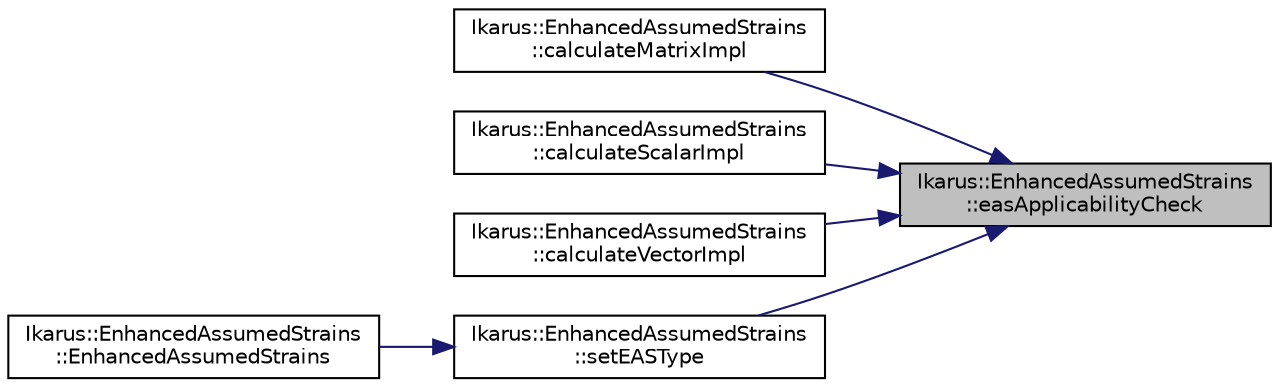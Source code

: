 digraph "Ikarus::EnhancedAssumedStrains::easApplicabilityCheck"
{
 // LATEX_PDF_SIZE
  edge [fontname="Helvetica",fontsize="10",labelfontname="Helvetica",labelfontsize="10"];
  node [fontname="Helvetica",fontsize="10",shape=record];
  rankdir="RL";
  Node1 [label="Ikarus::EnhancedAssumedStrains\l::easApplicabilityCheck",height=0.2,width=0.4,color="black", fillcolor="grey75", style="filled", fontcolor="black",tooltip=" "];
  Node1 -> Node2 [dir="back",color="midnightblue",fontsize="10",style="solid"];
  Node2 [label="Ikarus::EnhancedAssumedStrains\l::calculateMatrixImpl",height=0.2,width=0.4,color="black", fillcolor="white", style="filled",URL="$a01405.html#a41688f59fef9934faee1209a9c7d46b7",tooltip=" "];
  Node1 -> Node3 [dir="back",color="midnightblue",fontsize="10",style="solid"];
  Node3 [label="Ikarus::EnhancedAssumedStrains\l::calculateScalarImpl",height=0.2,width=0.4,color="black", fillcolor="white", style="filled",URL="$a01405.html#ae18c38ea736547657bf0dc6a93414d31",tooltip=" "];
  Node1 -> Node4 [dir="back",color="midnightblue",fontsize="10",style="solid"];
  Node4 [label="Ikarus::EnhancedAssumedStrains\l::calculateVectorImpl",height=0.2,width=0.4,color="black", fillcolor="white", style="filled",URL="$a01405.html#a9febb77b55a78ae825f8627d2ad1e8c7",tooltip=" "];
  Node1 -> Node5 [dir="back",color="midnightblue",fontsize="10",style="solid"];
  Node5 [label="Ikarus::EnhancedAssumedStrains\l::setEASType",height=0.2,width=0.4,color="black", fillcolor="white", style="filled",URL="$a01405.html#adda3bf7e9e3e6a6bdadab56e5d69a878",tooltip="Sets the EAS type for 2D elements."];
  Node5 -> Node6 [dir="back",color="midnightblue",fontsize="10",style="solid"];
  Node6 [label="Ikarus::EnhancedAssumedStrains\l::EnhancedAssumedStrains",height=0.2,width=0.4,color="black", fillcolor="white", style="filled",URL="$a01405.html#a75462594650477236751a2251883597b",tooltip="Constructor for Enhanced Assumed Strains elements."];
}
